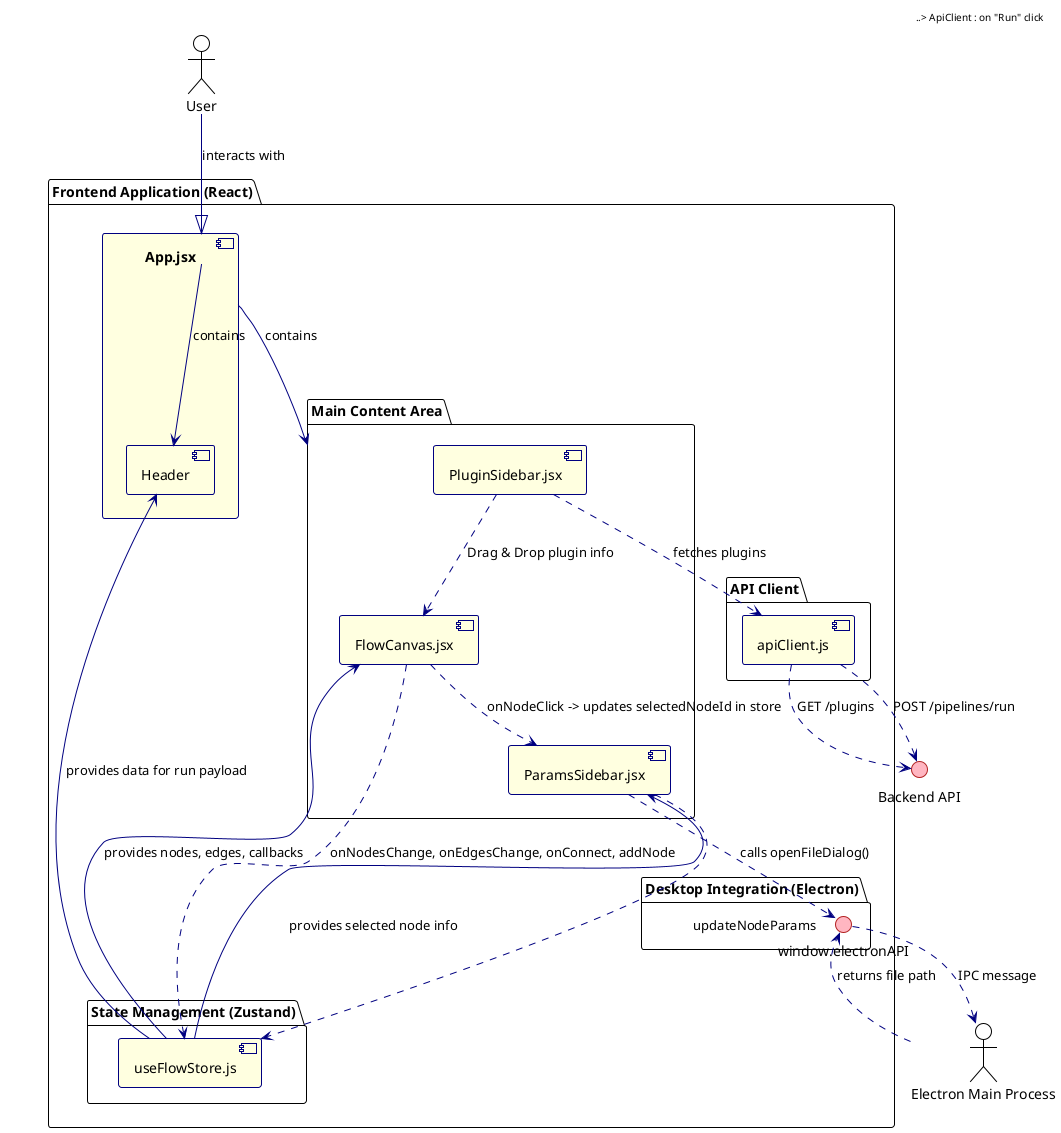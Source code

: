 @startuml ETL Framework Frontend - Component Diagram

!theme plain
skinparam componentStyle uml2
skinparam defaultFontName "Segoe UI", "Helvetica", "Arial"
skinparam component {
    BackgroundColor LightYellow
    BorderColor Navy
    ArrowColor Navy
}
skinparam interface {
    BackgroundColor LightPink
    BorderColor Firebrick
}

' #############################################
' ###         EXTERNAL SYSTEMS              ###
' #############################################
actor User
interface "Backend API" as BackendApi

' #############################################
' ###      MAIN APPLICATION COMPONENTS        ###
' #############################################
package "Frontend Application (React)" {

    component "App.jsx" as App {
        component "Header"
    }

    package "Main Content Area" {
        component "PluginSidebar.jsx" as Sidebar
        component "FlowCanvas.jsx" as Canvas
        component "ParamsSidebar.jsx" as Params
    }

    package "State Management (Zustand)" {
        component "useFlowStore.js" as FlowStore
    }

    package "API Client" {
        component "apiClient.js" as ApiClient
    }

    package "Desktop Integration (Electron)" {
        interface "window.electronAPI" as ElectronApi
    }
}


' #############################################
' ###            RELATIONSHIPS              ###
' #############################################

' --- User Interaction Flow ---
User --|> App : interacts with
App --down-> Header : contains
App --down-> "Main Content Area" : contains

' --- API Communication Flow ---
Sidebar ..> ApiClient : fetches plugins
ApiClient ..> BackendApi : GET /plugins
Header ..> ApiClient : on "Run" click
ApiClient ..> BackendApi : POST /pipelines/run

' --- State Management Flow ---
' The store is the single source of truth for nodes and edges
FlowStore --up-> Canvas : provides nodes, edges, callbacks
FlowStore --up-> Params : provides selected node info
FlowStore --up-> Header : provides data for run payload

' Components update the store
Canvas ..> FlowStore : onNodesChange, onEdgesChange, onConnect, addNode
Params ..> FlowStore : updateNodeParams

' --- Canvas and Sidebar Interaction ---
Sidebar ..> Canvas : Drag & Drop plugin info
Canvas ..> Params : onNodeClick -> updates selectedNodeId in store

' --- Desktop (Electron) Integration Flow ---
Params ..> ElectronApi : calls openFileDialog()
ElectronApi ..> "Electron Main Process" : IPC message
"Electron Main Process" ..> ElectronApi : returns file path

@enduml